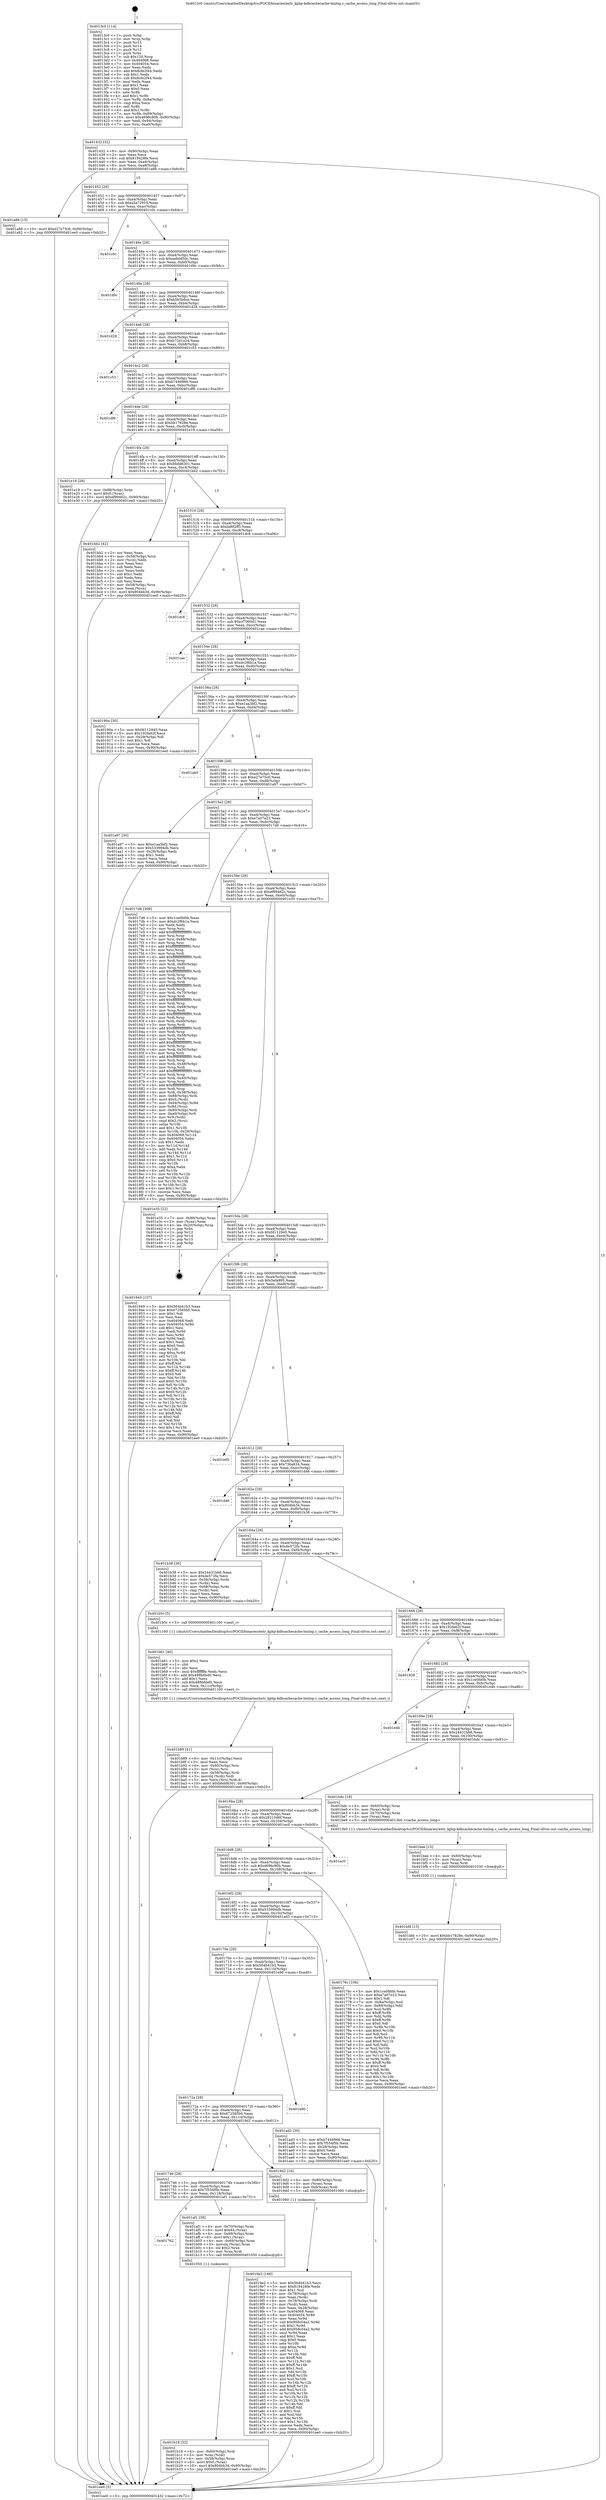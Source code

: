 digraph "0x4013c0" {
  label = "0x4013c0 (/mnt/c/Users/mathe/Desktop/tcc/POCII/binaries/extr_kphp-kdbcachecache-binlog.c_cache_access_long_Final-ollvm.out::main(0))"
  labelloc = "t"
  node[shape=record]

  Entry [label="",width=0.3,height=0.3,shape=circle,fillcolor=black,style=filled]
  "0x401432" [label="{
     0x401432 [32]\l
     | [instrs]\l
     &nbsp;&nbsp;0x401432 \<+6\>: mov -0x90(%rbp),%eax\l
     &nbsp;&nbsp;0x401438 \<+2\>: mov %eax,%ecx\l
     &nbsp;&nbsp;0x40143a \<+6\>: sub $0x819428fe,%ecx\l
     &nbsp;&nbsp;0x401440 \<+6\>: mov %eax,-0xa4(%rbp)\l
     &nbsp;&nbsp;0x401446 \<+6\>: mov %ecx,-0xa8(%rbp)\l
     &nbsp;&nbsp;0x40144c \<+6\>: je 0000000000401a88 \<main+0x6c8\>\l
  }"]
  "0x401a88" [label="{
     0x401a88 [15]\l
     | [instrs]\l
     &nbsp;&nbsp;0x401a88 \<+10\>: movl $0xe27e75c6,-0x90(%rbp)\l
     &nbsp;&nbsp;0x401a92 \<+5\>: jmp 0000000000401ee0 \<main+0xb20\>\l
  }"]
  "0x401452" [label="{
     0x401452 [28]\l
     | [instrs]\l
     &nbsp;&nbsp;0x401452 \<+5\>: jmp 0000000000401457 \<main+0x97\>\l
     &nbsp;&nbsp;0x401457 \<+6\>: mov -0xa4(%rbp),%eax\l
     &nbsp;&nbsp;0x40145d \<+5\>: sub $0xa5a72910,%eax\l
     &nbsp;&nbsp;0x401462 \<+6\>: mov %eax,-0xac(%rbp)\l
     &nbsp;&nbsp;0x401468 \<+6\>: je 0000000000401c0c \<main+0x84c\>\l
  }"]
  Exit [label="",width=0.3,height=0.3,shape=circle,fillcolor=black,style=filled,peripheries=2]
  "0x401c0c" [label="{
     0x401c0c\l
  }", style=dashed]
  "0x40146e" [label="{
     0x40146e [28]\l
     | [instrs]\l
     &nbsp;&nbsp;0x40146e \<+5\>: jmp 0000000000401473 \<main+0xb3\>\l
     &nbsp;&nbsp;0x401473 \<+6\>: mov -0xa4(%rbp),%eax\l
     &nbsp;&nbsp;0x401479 \<+5\>: sub $0xaeb0d50c,%eax\l
     &nbsp;&nbsp;0x40147e \<+6\>: mov %eax,-0xb0(%rbp)\l
     &nbsp;&nbsp;0x401484 \<+6\>: je 0000000000401d9c \<main+0x9dc\>\l
  }"]
  "0x401bfd" [label="{
     0x401bfd [15]\l
     | [instrs]\l
     &nbsp;&nbsp;0x401bfd \<+10\>: movl $0xbb17828e,-0x90(%rbp)\l
     &nbsp;&nbsp;0x401c07 \<+5\>: jmp 0000000000401ee0 \<main+0xb20\>\l
  }"]
  "0x401d9c" [label="{
     0x401d9c\l
  }", style=dashed]
  "0x40148a" [label="{
     0x40148a [28]\l
     | [instrs]\l
     &nbsp;&nbsp;0x40148a \<+5\>: jmp 000000000040148f \<main+0xcf\>\l
     &nbsp;&nbsp;0x40148f \<+6\>: mov -0xa4(%rbp),%eax\l
     &nbsp;&nbsp;0x401495 \<+5\>: sub $0xb5b5b6ce,%eax\l
     &nbsp;&nbsp;0x40149a \<+6\>: mov %eax,-0xb4(%rbp)\l
     &nbsp;&nbsp;0x4014a0 \<+6\>: je 0000000000401d28 \<main+0x968\>\l
  }"]
  "0x401bee" [label="{
     0x401bee [15]\l
     | [instrs]\l
     &nbsp;&nbsp;0x401bee \<+4\>: mov -0x60(%rbp),%rax\l
     &nbsp;&nbsp;0x401bf2 \<+3\>: mov (%rax),%rax\l
     &nbsp;&nbsp;0x401bf5 \<+3\>: mov %rax,%rdi\l
     &nbsp;&nbsp;0x401bf8 \<+5\>: call 0000000000401030 \<free@plt\>\l
     | [calls]\l
     &nbsp;&nbsp;0x401030 \{1\} (unknown)\l
  }"]
  "0x401d28" [label="{
     0x401d28\l
  }", style=dashed]
  "0x4014a6" [label="{
     0x4014a6 [28]\l
     | [instrs]\l
     &nbsp;&nbsp;0x4014a6 \<+5\>: jmp 00000000004014ab \<main+0xeb\>\l
     &nbsp;&nbsp;0x4014ab \<+6\>: mov -0xa4(%rbp),%eax\l
     &nbsp;&nbsp;0x4014b1 \<+5\>: sub $0xb72d1a24,%eax\l
     &nbsp;&nbsp;0x4014b6 \<+6\>: mov %eax,-0xb8(%rbp)\l
     &nbsp;&nbsp;0x4014bc \<+6\>: je 0000000000401c53 \<main+0x893\>\l
  }"]
  "0x401b89" [label="{
     0x401b89 [41]\l
     | [instrs]\l
     &nbsp;&nbsp;0x401b89 \<+6\>: mov -0x11c(%rbp),%ecx\l
     &nbsp;&nbsp;0x401b8f \<+3\>: imul %eax,%ecx\l
     &nbsp;&nbsp;0x401b92 \<+4\>: mov -0x60(%rbp),%rsi\l
     &nbsp;&nbsp;0x401b96 \<+3\>: mov (%rsi),%rsi\l
     &nbsp;&nbsp;0x401b99 \<+4\>: mov -0x58(%rbp),%rdi\l
     &nbsp;&nbsp;0x401b9d \<+3\>: movslq (%rdi),%rdi\l
     &nbsp;&nbsp;0x401ba0 \<+3\>: mov %ecx,(%rsi,%rdi,4)\l
     &nbsp;&nbsp;0x401ba3 \<+10\>: movl $0xbbdd6301,-0x90(%rbp)\l
     &nbsp;&nbsp;0x401bad \<+5\>: jmp 0000000000401ee0 \<main+0xb20\>\l
  }"]
  "0x401c53" [label="{
     0x401c53\l
  }", style=dashed]
  "0x4014c2" [label="{
     0x4014c2 [28]\l
     | [instrs]\l
     &nbsp;&nbsp;0x4014c2 \<+5\>: jmp 00000000004014c7 \<main+0x107\>\l
     &nbsp;&nbsp;0x4014c7 \<+6\>: mov -0xa4(%rbp),%eax\l
     &nbsp;&nbsp;0x4014cd \<+5\>: sub $0xb7446866,%eax\l
     &nbsp;&nbsp;0x4014d2 \<+6\>: mov %eax,-0xbc(%rbp)\l
     &nbsp;&nbsp;0x4014d8 \<+6\>: je 0000000000401df6 \<main+0xa36\>\l
  }"]
  "0x401b61" [label="{
     0x401b61 [40]\l
     | [instrs]\l
     &nbsp;&nbsp;0x401b61 \<+5\>: mov $0x2,%ecx\l
     &nbsp;&nbsp;0x401b66 \<+1\>: cltd\l
     &nbsp;&nbsp;0x401b67 \<+2\>: idiv %ecx\l
     &nbsp;&nbsp;0x401b69 \<+6\>: imul $0xfffffffe,%edx,%ecx\l
     &nbsp;&nbsp;0x401b6f \<+6\>: add $0x488b6bd0,%ecx\l
     &nbsp;&nbsp;0x401b75 \<+3\>: add $0x1,%ecx\l
     &nbsp;&nbsp;0x401b78 \<+6\>: sub $0x488b6bd0,%ecx\l
     &nbsp;&nbsp;0x401b7e \<+6\>: mov %ecx,-0x11c(%rbp)\l
     &nbsp;&nbsp;0x401b84 \<+5\>: call 0000000000401160 \<next_i\>\l
     | [calls]\l
     &nbsp;&nbsp;0x401160 \{1\} (/mnt/c/Users/mathe/Desktop/tcc/POCII/binaries/extr_kphp-kdbcachecache-binlog.c_cache_access_long_Final-ollvm.out::next_i)\l
  }"]
  "0x401df6" [label="{
     0x401df6\l
  }", style=dashed]
  "0x4014de" [label="{
     0x4014de [28]\l
     | [instrs]\l
     &nbsp;&nbsp;0x4014de \<+5\>: jmp 00000000004014e3 \<main+0x123\>\l
     &nbsp;&nbsp;0x4014e3 \<+6\>: mov -0xa4(%rbp),%eax\l
     &nbsp;&nbsp;0x4014e9 \<+5\>: sub $0xbb17828e,%eax\l
     &nbsp;&nbsp;0x4014ee \<+6\>: mov %eax,-0xc0(%rbp)\l
     &nbsp;&nbsp;0x4014f4 \<+6\>: je 0000000000401e19 \<main+0xa59\>\l
  }"]
  "0x401b18" [label="{
     0x401b18 [32]\l
     | [instrs]\l
     &nbsp;&nbsp;0x401b18 \<+4\>: mov -0x60(%rbp),%rdi\l
     &nbsp;&nbsp;0x401b1c \<+3\>: mov %rax,(%rdi)\l
     &nbsp;&nbsp;0x401b1f \<+4\>: mov -0x58(%rbp),%rax\l
     &nbsp;&nbsp;0x401b23 \<+6\>: movl $0x0,(%rax)\l
     &nbsp;&nbsp;0x401b29 \<+10\>: movl $0x804bb34,-0x90(%rbp)\l
     &nbsp;&nbsp;0x401b33 \<+5\>: jmp 0000000000401ee0 \<main+0xb20\>\l
  }"]
  "0x401e19" [label="{
     0x401e19 [28]\l
     | [instrs]\l
     &nbsp;&nbsp;0x401e19 \<+7\>: mov -0x88(%rbp),%rax\l
     &nbsp;&nbsp;0x401e20 \<+6\>: movl $0x0,(%rax)\l
     &nbsp;&nbsp;0x401e26 \<+10\>: movl $0xef99462c,-0x90(%rbp)\l
     &nbsp;&nbsp;0x401e30 \<+5\>: jmp 0000000000401ee0 \<main+0xb20\>\l
  }"]
  "0x4014fa" [label="{
     0x4014fa [28]\l
     | [instrs]\l
     &nbsp;&nbsp;0x4014fa \<+5\>: jmp 00000000004014ff \<main+0x13f\>\l
     &nbsp;&nbsp;0x4014ff \<+6\>: mov -0xa4(%rbp),%eax\l
     &nbsp;&nbsp;0x401505 \<+5\>: sub $0xbbdd6301,%eax\l
     &nbsp;&nbsp;0x40150a \<+6\>: mov %eax,-0xc4(%rbp)\l
     &nbsp;&nbsp;0x401510 \<+6\>: je 0000000000401bb2 \<main+0x7f2\>\l
  }"]
  "0x401762" [label="{
     0x401762\l
  }", style=dashed]
  "0x401bb2" [label="{
     0x401bb2 [42]\l
     | [instrs]\l
     &nbsp;&nbsp;0x401bb2 \<+2\>: xor %eax,%eax\l
     &nbsp;&nbsp;0x401bb4 \<+4\>: mov -0x58(%rbp),%rcx\l
     &nbsp;&nbsp;0x401bb8 \<+2\>: mov (%rcx),%edx\l
     &nbsp;&nbsp;0x401bba \<+2\>: mov %eax,%esi\l
     &nbsp;&nbsp;0x401bbc \<+2\>: sub %edx,%esi\l
     &nbsp;&nbsp;0x401bbe \<+2\>: mov %eax,%edx\l
     &nbsp;&nbsp;0x401bc0 \<+3\>: sub $0x1,%edx\l
     &nbsp;&nbsp;0x401bc3 \<+2\>: add %edx,%esi\l
     &nbsp;&nbsp;0x401bc5 \<+2\>: sub %esi,%eax\l
     &nbsp;&nbsp;0x401bc7 \<+4\>: mov -0x58(%rbp),%rcx\l
     &nbsp;&nbsp;0x401bcb \<+2\>: mov %eax,(%rcx)\l
     &nbsp;&nbsp;0x401bcd \<+10\>: movl $0x804bb34,-0x90(%rbp)\l
     &nbsp;&nbsp;0x401bd7 \<+5\>: jmp 0000000000401ee0 \<main+0xb20\>\l
  }"]
  "0x401516" [label="{
     0x401516 [28]\l
     | [instrs]\l
     &nbsp;&nbsp;0x401516 \<+5\>: jmp 000000000040151b \<main+0x15b\>\l
     &nbsp;&nbsp;0x40151b \<+6\>: mov -0xa4(%rbp),%eax\l
     &nbsp;&nbsp;0x401521 \<+5\>: sub $0xbd6f2ff3,%eax\l
     &nbsp;&nbsp;0x401526 \<+6\>: mov %eax,-0xc8(%rbp)\l
     &nbsp;&nbsp;0x40152c \<+6\>: je 0000000000401dc6 \<main+0xa06\>\l
  }"]
  "0x401af1" [label="{
     0x401af1 [39]\l
     | [instrs]\l
     &nbsp;&nbsp;0x401af1 \<+4\>: mov -0x70(%rbp),%rax\l
     &nbsp;&nbsp;0x401af5 \<+6\>: movl $0x64,(%rax)\l
     &nbsp;&nbsp;0x401afb \<+4\>: mov -0x68(%rbp),%rax\l
     &nbsp;&nbsp;0x401aff \<+6\>: movl $0x1,(%rax)\l
     &nbsp;&nbsp;0x401b05 \<+4\>: mov -0x68(%rbp),%rax\l
     &nbsp;&nbsp;0x401b09 \<+3\>: movslq (%rax),%rax\l
     &nbsp;&nbsp;0x401b0c \<+4\>: shl $0x2,%rax\l
     &nbsp;&nbsp;0x401b10 \<+3\>: mov %rax,%rdi\l
     &nbsp;&nbsp;0x401b13 \<+5\>: call 0000000000401050 \<malloc@plt\>\l
     | [calls]\l
     &nbsp;&nbsp;0x401050 \{1\} (unknown)\l
  }"]
  "0x401dc6" [label="{
     0x401dc6\l
  }", style=dashed]
  "0x401532" [label="{
     0x401532 [28]\l
     | [instrs]\l
     &nbsp;&nbsp;0x401532 \<+5\>: jmp 0000000000401537 \<main+0x177\>\l
     &nbsp;&nbsp;0x401537 \<+6\>: mov -0xa4(%rbp),%eax\l
     &nbsp;&nbsp;0x40153d \<+5\>: sub $0xcf7000d1,%eax\l
     &nbsp;&nbsp;0x401542 \<+6\>: mov %eax,-0xcc(%rbp)\l
     &nbsp;&nbsp;0x401548 \<+6\>: je 0000000000401cae \<main+0x8ee\>\l
  }"]
  "0x4019e2" [label="{
     0x4019e2 [166]\l
     | [instrs]\l
     &nbsp;&nbsp;0x4019e2 \<+5\>: mov $0x564b41b3,%ecx\l
     &nbsp;&nbsp;0x4019e7 \<+5\>: mov $0x819428fe,%edx\l
     &nbsp;&nbsp;0x4019ec \<+3\>: mov $0x1,%sil\l
     &nbsp;&nbsp;0x4019ef \<+4\>: mov -0x78(%rbp),%rdi\l
     &nbsp;&nbsp;0x4019f3 \<+2\>: mov %eax,(%rdi)\l
     &nbsp;&nbsp;0x4019f5 \<+4\>: mov -0x78(%rbp),%rdi\l
     &nbsp;&nbsp;0x4019f9 \<+2\>: mov (%rdi),%eax\l
     &nbsp;&nbsp;0x4019fb \<+3\>: mov %eax,-0x28(%rbp)\l
     &nbsp;&nbsp;0x4019fe \<+7\>: mov 0x404068,%eax\l
     &nbsp;&nbsp;0x401a05 \<+8\>: mov 0x404054,%r8d\l
     &nbsp;&nbsp;0x401a0d \<+3\>: mov %eax,%r9d\l
     &nbsp;&nbsp;0x401a10 \<+7\>: sub $0x958c04a2,%r9d\l
     &nbsp;&nbsp;0x401a17 \<+4\>: sub $0x1,%r9d\l
     &nbsp;&nbsp;0x401a1b \<+7\>: add $0x958c04a2,%r9d\l
     &nbsp;&nbsp;0x401a22 \<+4\>: imul %r9d,%eax\l
     &nbsp;&nbsp;0x401a26 \<+3\>: and $0x1,%eax\l
     &nbsp;&nbsp;0x401a29 \<+3\>: cmp $0x0,%eax\l
     &nbsp;&nbsp;0x401a2c \<+4\>: sete %r10b\l
     &nbsp;&nbsp;0x401a30 \<+4\>: cmp $0xa,%r8d\l
     &nbsp;&nbsp;0x401a34 \<+4\>: setl %r11b\l
     &nbsp;&nbsp;0x401a38 \<+3\>: mov %r10b,%bl\l
     &nbsp;&nbsp;0x401a3b \<+3\>: xor $0xff,%bl\l
     &nbsp;&nbsp;0x401a3e \<+3\>: mov %r11b,%r14b\l
     &nbsp;&nbsp;0x401a41 \<+4\>: xor $0xff,%r14b\l
     &nbsp;&nbsp;0x401a45 \<+4\>: xor $0x1,%sil\l
     &nbsp;&nbsp;0x401a49 \<+3\>: mov %bl,%r15b\l
     &nbsp;&nbsp;0x401a4c \<+4\>: and $0xff,%r15b\l
     &nbsp;&nbsp;0x401a50 \<+3\>: and %sil,%r10b\l
     &nbsp;&nbsp;0x401a53 \<+3\>: mov %r14b,%r12b\l
     &nbsp;&nbsp;0x401a56 \<+4\>: and $0xff,%r12b\l
     &nbsp;&nbsp;0x401a5a \<+3\>: and %sil,%r11b\l
     &nbsp;&nbsp;0x401a5d \<+3\>: or %r10b,%r15b\l
     &nbsp;&nbsp;0x401a60 \<+3\>: or %r11b,%r12b\l
     &nbsp;&nbsp;0x401a63 \<+3\>: xor %r12b,%r15b\l
     &nbsp;&nbsp;0x401a66 \<+3\>: or %r14b,%bl\l
     &nbsp;&nbsp;0x401a69 \<+3\>: xor $0xff,%bl\l
     &nbsp;&nbsp;0x401a6c \<+4\>: or $0x1,%sil\l
     &nbsp;&nbsp;0x401a70 \<+3\>: and %sil,%bl\l
     &nbsp;&nbsp;0x401a73 \<+3\>: or %bl,%r15b\l
     &nbsp;&nbsp;0x401a76 \<+4\>: test $0x1,%r15b\l
     &nbsp;&nbsp;0x401a7a \<+3\>: cmovne %edx,%ecx\l
     &nbsp;&nbsp;0x401a7d \<+6\>: mov %ecx,-0x90(%rbp)\l
     &nbsp;&nbsp;0x401a83 \<+5\>: jmp 0000000000401ee0 \<main+0xb20\>\l
  }"]
  "0x401cae" [label="{
     0x401cae\l
  }", style=dashed]
  "0x40154e" [label="{
     0x40154e [28]\l
     | [instrs]\l
     &nbsp;&nbsp;0x40154e \<+5\>: jmp 0000000000401553 \<main+0x193\>\l
     &nbsp;&nbsp;0x401553 \<+6\>: mov -0xa4(%rbp),%eax\l
     &nbsp;&nbsp;0x401559 \<+5\>: sub $0xdc2f6b1a,%eax\l
     &nbsp;&nbsp;0x40155e \<+6\>: mov %eax,-0xd0(%rbp)\l
     &nbsp;&nbsp;0x401564 \<+6\>: je 000000000040190a \<main+0x54a\>\l
  }"]
  "0x401746" [label="{
     0x401746 [28]\l
     | [instrs]\l
     &nbsp;&nbsp;0x401746 \<+5\>: jmp 000000000040174b \<main+0x38b\>\l
     &nbsp;&nbsp;0x40174b \<+6\>: mov -0xa4(%rbp),%eax\l
     &nbsp;&nbsp;0x401751 \<+5\>: sub $0x7f554f5b,%eax\l
     &nbsp;&nbsp;0x401756 \<+6\>: mov %eax,-0x118(%rbp)\l
     &nbsp;&nbsp;0x40175c \<+6\>: je 0000000000401af1 \<main+0x731\>\l
  }"]
  "0x40190a" [label="{
     0x40190a [30]\l
     | [instrs]\l
     &nbsp;&nbsp;0x40190a \<+5\>: mov $0xfd112945,%eax\l
     &nbsp;&nbsp;0x40190f \<+5\>: mov $0x192fa62f,%ecx\l
     &nbsp;&nbsp;0x401914 \<+3\>: mov -0x29(%rbp),%dl\l
     &nbsp;&nbsp;0x401917 \<+3\>: test $0x1,%dl\l
     &nbsp;&nbsp;0x40191a \<+3\>: cmovne %ecx,%eax\l
     &nbsp;&nbsp;0x40191d \<+6\>: mov %eax,-0x90(%rbp)\l
     &nbsp;&nbsp;0x401923 \<+5\>: jmp 0000000000401ee0 \<main+0xb20\>\l
  }"]
  "0x40156a" [label="{
     0x40156a [28]\l
     | [instrs]\l
     &nbsp;&nbsp;0x40156a \<+5\>: jmp 000000000040156f \<main+0x1af\>\l
     &nbsp;&nbsp;0x40156f \<+6\>: mov -0xa4(%rbp),%eax\l
     &nbsp;&nbsp;0x401575 \<+5\>: sub $0xe1aa3bf2,%eax\l
     &nbsp;&nbsp;0x40157a \<+6\>: mov %eax,-0xd4(%rbp)\l
     &nbsp;&nbsp;0x401580 \<+6\>: je 0000000000401ab5 \<main+0x6f5\>\l
  }"]
  "0x4019d2" [label="{
     0x4019d2 [16]\l
     | [instrs]\l
     &nbsp;&nbsp;0x4019d2 \<+4\>: mov -0x80(%rbp),%rax\l
     &nbsp;&nbsp;0x4019d6 \<+3\>: mov (%rax),%rax\l
     &nbsp;&nbsp;0x4019d9 \<+4\>: mov 0x8(%rax),%rdi\l
     &nbsp;&nbsp;0x4019dd \<+5\>: call 0000000000401060 \<atoi@plt\>\l
     | [calls]\l
     &nbsp;&nbsp;0x401060 \{1\} (unknown)\l
  }"]
  "0x401ab5" [label="{
     0x401ab5\l
  }", style=dashed]
  "0x401586" [label="{
     0x401586 [28]\l
     | [instrs]\l
     &nbsp;&nbsp;0x401586 \<+5\>: jmp 000000000040158b \<main+0x1cb\>\l
     &nbsp;&nbsp;0x40158b \<+6\>: mov -0xa4(%rbp),%eax\l
     &nbsp;&nbsp;0x401591 \<+5\>: sub $0xe27e75c6,%eax\l
     &nbsp;&nbsp;0x401596 \<+6\>: mov %eax,-0xd8(%rbp)\l
     &nbsp;&nbsp;0x40159c \<+6\>: je 0000000000401a97 \<main+0x6d7\>\l
  }"]
  "0x40172a" [label="{
     0x40172a [28]\l
     | [instrs]\l
     &nbsp;&nbsp;0x40172a \<+5\>: jmp 000000000040172f \<main+0x36f\>\l
     &nbsp;&nbsp;0x40172f \<+6\>: mov -0xa4(%rbp),%eax\l
     &nbsp;&nbsp;0x401735 \<+5\>: sub $0x672585b0,%eax\l
     &nbsp;&nbsp;0x40173a \<+6\>: mov %eax,-0x114(%rbp)\l
     &nbsp;&nbsp;0x401740 \<+6\>: je 00000000004019d2 \<main+0x612\>\l
  }"]
  "0x401a97" [label="{
     0x401a97 [30]\l
     | [instrs]\l
     &nbsp;&nbsp;0x401a97 \<+5\>: mov $0xe1aa3bf2,%eax\l
     &nbsp;&nbsp;0x401a9c \<+5\>: mov $0x533994db,%ecx\l
     &nbsp;&nbsp;0x401aa1 \<+3\>: mov -0x28(%rbp),%edx\l
     &nbsp;&nbsp;0x401aa4 \<+3\>: cmp $0x1,%edx\l
     &nbsp;&nbsp;0x401aa7 \<+3\>: cmovl %ecx,%eax\l
     &nbsp;&nbsp;0x401aaa \<+6\>: mov %eax,-0x90(%rbp)\l
     &nbsp;&nbsp;0x401ab0 \<+5\>: jmp 0000000000401ee0 \<main+0xb20\>\l
  }"]
  "0x4015a2" [label="{
     0x4015a2 [28]\l
     | [instrs]\l
     &nbsp;&nbsp;0x4015a2 \<+5\>: jmp 00000000004015a7 \<main+0x1e7\>\l
     &nbsp;&nbsp;0x4015a7 \<+6\>: mov -0xa4(%rbp),%eax\l
     &nbsp;&nbsp;0x4015ad \<+5\>: sub $0xe7a07e23,%eax\l
     &nbsp;&nbsp;0x4015b2 \<+6\>: mov %eax,-0xdc(%rbp)\l
     &nbsp;&nbsp;0x4015b8 \<+6\>: je 00000000004017d6 \<main+0x416\>\l
  }"]
  "0x401e90" [label="{
     0x401e90\l
  }", style=dashed]
  "0x4017d6" [label="{
     0x4017d6 [308]\l
     | [instrs]\l
     &nbsp;&nbsp;0x4017d6 \<+5\>: mov $0x1ce0fd0b,%eax\l
     &nbsp;&nbsp;0x4017db \<+5\>: mov $0xdc2f6b1a,%ecx\l
     &nbsp;&nbsp;0x4017e0 \<+2\>: xor %edx,%edx\l
     &nbsp;&nbsp;0x4017e2 \<+3\>: mov %rsp,%rsi\l
     &nbsp;&nbsp;0x4017e5 \<+4\>: add $0xfffffffffffffff0,%rsi\l
     &nbsp;&nbsp;0x4017e9 \<+3\>: mov %rsi,%rsp\l
     &nbsp;&nbsp;0x4017ec \<+7\>: mov %rsi,-0x88(%rbp)\l
     &nbsp;&nbsp;0x4017f3 \<+3\>: mov %rsp,%rsi\l
     &nbsp;&nbsp;0x4017f6 \<+4\>: add $0xfffffffffffffff0,%rsi\l
     &nbsp;&nbsp;0x4017fa \<+3\>: mov %rsi,%rsp\l
     &nbsp;&nbsp;0x4017fd \<+3\>: mov %rsp,%rdi\l
     &nbsp;&nbsp;0x401800 \<+4\>: add $0xfffffffffffffff0,%rdi\l
     &nbsp;&nbsp;0x401804 \<+3\>: mov %rdi,%rsp\l
     &nbsp;&nbsp;0x401807 \<+4\>: mov %rdi,-0x80(%rbp)\l
     &nbsp;&nbsp;0x40180b \<+3\>: mov %rsp,%rdi\l
     &nbsp;&nbsp;0x40180e \<+4\>: add $0xfffffffffffffff0,%rdi\l
     &nbsp;&nbsp;0x401812 \<+3\>: mov %rdi,%rsp\l
     &nbsp;&nbsp;0x401815 \<+4\>: mov %rdi,-0x78(%rbp)\l
     &nbsp;&nbsp;0x401819 \<+3\>: mov %rsp,%rdi\l
     &nbsp;&nbsp;0x40181c \<+4\>: add $0xfffffffffffffff0,%rdi\l
     &nbsp;&nbsp;0x401820 \<+3\>: mov %rdi,%rsp\l
     &nbsp;&nbsp;0x401823 \<+4\>: mov %rdi,-0x70(%rbp)\l
     &nbsp;&nbsp;0x401827 \<+3\>: mov %rsp,%rdi\l
     &nbsp;&nbsp;0x40182a \<+4\>: add $0xfffffffffffffff0,%rdi\l
     &nbsp;&nbsp;0x40182e \<+3\>: mov %rdi,%rsp\l
     &nbsp;&nbsp;0x401831 \<+4\>: mov %rdi,-0x68(%rbp)\l
     &nbsp;&nbsp;0x401835 \<+3\>: mov %rsp,%rdi\l
     &nbsp;&nbsp;0x401838 \<+4\>: add $0xfffffffffffffff0,%rdi\l
     &nbsp;&nbsp;0x40183c \<+3\>: mov %rdi,%rsp\l
     &nbsp;&nbsp;0x40183f \<+4\>: mov %rdi,-0x60(%rbp)\l
     &nbsp;&nbsp;0x401843 \<+3\>: mov %rsp,%rdi\l
     &nbsp;&nbsp;0x401846 \<+4\>: add $0xfffffffffffffff0,%rdi\l
     &nbsp;&nbsp;0x40184a \<+3\>: mov %rdi,%rsp\l
     &nbsp;&nbsp;0x40184d \<+4\>: mov %rdi,-0x58(%rbp)\l
     &nbsp;&nbsp;0x401851 \<+3\>: mov %rsp,%rdi\l
     &nbsp;&nbsp;0x401854 \<+4\>: add $0xfffffffffffffff0,%rdi\l
     &nbsp;&nbsp;0x401858 \<+3\>: mov %rdi,%rsp\l
     &nbsp;&nbsp;0x40185b \<+4\>: mov %rdi,-0x50(%rbp)\l
     &nbsp;&nbsp;0x40185f \<+3\>: mov %rsp,%rdi\l
     &nbsp;&nbsp;0x401862 \<+4\>: add $0xfffffffffffffff0,%rdi\l
     &nbsp;&nbsp;0x401866 \<+3\>: mov %rdi,%rsp\l
     &nbsp;&nbsp;0x401869 \<+4\>: mov %rdi,-0x48(%rbp)\l
     &nbsp;&nbsp;0x40186d \<+3\>: mov %rsp,%rdi\l
     &nbsp;&nbsp;0x401870 \<+4\>: add $0xfffffffffffffff0,%rdi\l
     &nbsp;&nbsp;0x401874 \<+3\>: mov %rdi,%rsp\l
     &nbsp;&nbsp;0x401877 \<+4\>: mov %rdi,-0x40(%rbp)\l
     &nbsp;&nbsp;0x40187b \<+3\>: mov %rsp,%rdi\l
     &nbsp;&nbsp;0x40187e \<+4\>: add $0xfffffffffffffff0,%rdi\l
     &nbsp;&nbsp;0x401882 \<+3\>: mov %rdi,%rsp\l
     &nbsp;&nbsp;0x401885 \<+4\>: mov %rdi,-0x38(%rbp)\l
     &nbsp;&nbsp;0x401889 \<+7\>: mov -0x88(%rbp),%rdi\l
     &nbsp;&nbsp;0x401890 \<+6\>: movl $0x0,(%rdi)\l
     &nbsp;&nbsp;0x401896 \<+7\>: mov -0x94(%rbp),%r8d\l
     &nbsp;&nbsp;0x40189d \<+3\>: mov %r8d,(%rsi)\l
     &nbsp;&nbsp;0x4018a0 \<+4\>: mov -0x80(%rbp),%rdi\l
     &nbsp;&nbsp;0x4018a4 \<+7\>: mov -0xa0(%rbp),%r9\l
     &nbsp;&nbsp;0x4018ab \<+3\>: mov %r9,(%rdi)\l
     &nbsp;&nbsp;0x4018ae \<+3\>: cmpl $0x2,(%rsi)\l
     &nbsp;&nbsp;0x4018b1 \<+4\>: setne %r10b\l
     &nbsp;&nbsp;0x4018b5 \<+4\>: and $0x1,%r10b\l
     &nbsp;&nbsp;0x4018b9 \<+4\>: mov %r10b,-0x29(%rbp)\l
     &nbsp;&nbsp;0x4018bd \<+8\>: mov 0x404068,%r11d\l
     &nbsp;&nbsp;0x4018c5 \<+7\>: mov 0x404054,%ebx\l
     &nbsp;&nbsp;0x4018cc \<+3\>: sub $0x1,%edx\l
     &nbsp;&nbsp;0x4018cf \<+3\>: mov %r11d,%r14d\l
     &nbsp;&nbsp;0x4018d2 \<+3\>: add %edx,%r14d\l
     &nbsp;&nbsp;0x4018d5 \<+4\>: imul %r14d,%r11d\l
     &nbsp;&nbsp;0x4018d9 \<+4\>: and $0x1,%r11d\l
     &nbsp;&nbsp;0x4018dd \<+4\>: cmp $0x0,%r11d\l
     &nbsp;&nbsp;0x4018e1 \<+4\>: sete %r10b\l
     &nbsp;&nbsp;0x4018e5 \<+3\>: cmp $0xa,%ebx\l
     &nbsp;&nbsp;0x4018e8 \<+4\>: setl %r15b\l
     &nbsp;&nbsp;0x4018ec \<+3\>: mov %r10b,%r12b\l
     &nbsp;&nbsp;0x4018ef \<+3\>: and %r15b,%r12b\l
     &nbsp;&nbsp;0x4018f2 \<+3\>: xor %r15b,%r10b\l
     &nbsp;&nbsp;0x4018f5 \<+3\>: or %r10b,%r12b\l
     &nbsp;&nbsp;0x4018f8 \<+4\>: test $0x1,%r12b\l
     &nbsp;&nbsp;0x4018fc \<+3\>: cmovne %ecx,%eax\l
     &nbsp;&nbsp;0x4018ff \<+6\>: mov %eax,-0x90(%rbp)\l
     &nbsp;&nbsp;0x401905 \<+5\>: jmp 0000000000401ee0 \<main+0xb20\>\l
  }"]
  "0x4015be" [label="{
     0x4015be [28]\l
     | [instrs]\l
     &nbsp;&nbsp;0x4015be \<+5\>: jmp 00000000004015c3 \<main+0x203\>\l
     &nbsp;&nbsp;0x4015c3 \<+6\>: mov -0xa4(%rbp),%eax\l
     &nbsp;&nbsp;0x4015c9 \<+5\>: sub $0xef99462c,%eax\l
     &nbsp;&nbsp;0x4015ce \<+6\>: mov %eax,-0xe0(%rbp)\l
     &nbsp;&nbsp;0x4015d4 \<+6\>: je 0000000000401e35 \<main+0xa75\>\l
  }"]
  "0x40170e" [label="{
     0x40170e [28]\l
     | [instrs]\l
     &nbsp;&nbsp;0x40170e \<+5\>: jmp 0000000000401713 \<main+0x353\>\l
     &nbsp;&nbsp;0x401713 \<+6\>: mov -0xa4(%rbp),%eax\l
     &nbsp;&nbsp;0x401719 \<+5\>: sub $0x564b41b3,%eax\l
     &nbsp;&nbsp;0x40171e \<+6\>: mov %eax,-0x110(%rbp)\l
     &nbsp;&nbsp;0x401724 \<+6\>: je 0000000000401e90 \<main+0xad0\>\l
  }"]
  "0x401e35" [label="{
     0x401e35 [22]\l
     | [instrs]\l
     &nbsp;&nbsp;0x401e35 \<+7\>: mov -0x88(%rbp),%rax\l
     &nbsp;&nbsp;0x401e3c \<+2\>: mov (%rax),%eax\l
     &nbsp;&nbsp;0x401e3e \<+4\>: lea -0x20(%rbp),%rsp\l
     &nbsp;&nbsp;0x401e42 \<+1\>: pop %rbx\l
     &nbsp;&nbsp;0x401e43 \<+2\>: pop %r12\l
     &nbsp;&nbsp;0x401e45 \<+2\>: pop %r14\l
     &nbsp;&nbsp;0x401e47 \<+2\>: pop %r15\l
     &nbsp;&nbsp;0x401e49 \<+1\>: pop %rbp\l
     &nbsp;&nbsp;0x401e4a \<+1\>: ret\l
  }"]
  "0x4015da" [label="{
     0x4015da [28]\l
     | [instrs]\l
     &nbsp;&nbsp;0x4015da \<+5\>: jmp 00000000004015df \<main+0x21f\>\l
     &nbsp;&nbsp;0x4015df \<+6\>: mov -0xa4(%rbp),%eax\l
     &nbsp;&nbsp;0x4015e5 \<+5\>: sub $0xfd112945,%eax\l
     &nbsp;&nbsp;0x4015ea \<+6\>: mov %eax,-0xe4(%rbp)\l
     &nbsp;&nbsp;0x4015f0 \<+6\>: je 0000000000401949 \<main+0x589\>\l
  }"]
  "0x401ad3" [label="{
     0x401ad3 [30]\l
     | [instrs]\l
     &nbsp;&nbsp;0x401ad3 \<+5\>: mov $0xb7446866,%eax\l
     &nbsp;&nbsp;0x401ad8 \<+5\>: mov $0x7f554f5b,%ecx\l
     &nbsp;&nbsp;0x401add \<+3\>: mov -0x28(%rbp),%edx\l
     &nbsp;&nbsp;0x401ae0 \<+3\>: cmp $0x0,%edx\l
     &nbsp;&nbsp;0x401ae3 \<+3\>: cmove %ecx,%eax\l
     &nbsp;&nbsp;0x401ae6 \<+6\>: mov %eax,-0x90(%rbp)\l
     &nbsp;&nbsp;0x401aec \<+5\>: jmp 0000000000401ee0 \<main+0xb20\>\l
  }"]
  "0x401949" [label="{
     0x401949 [137]\l
     | [instrs]\l
     &nbsp;&nbsp;0x401949 \<+5\>: mov $0x564b41b3,%eax\l
     &nbsp;&nbsp;0x40194e \<+5\>: mov $0x672585b0,%ecx\l
     &nbsp;&nbsp;0x401953 \<+2\>: mov $0x1,%dl\l
     &nbsp;&nbsp;0x401955 \<+2\>: xor %esi,%esi\l
     &nbsp;&nbsp;0x401957 \<+7\>: mov 0x404068,%edi\l
     &nbsp;&nbsp;0x40195e \<+8\>: mov 0x404054,%r8d\l
     &nbsp;&nbsp;0x401966 \<+3\>: sub $0x1,%esi\l
     &nbsp;&nbsp;0x401969 \<+3\>: mov %edi,%r9d\l
     &nbsp;&nbsp;0x40196c \<+3\>: add %esi,%r9d\l
     &nbsp;&nbsp;0x40196f \<+4\>: imul %r9d,%edi\l
     &nbsp;&nbsp;0x401973 \<+3\>: and $0x1,%edi\l
     &nbsp;&nbsp;0x401976 \<+3\>: cmp $0x0,%edi\l
     &nbsp;&nbsp;0x401979 \<+4\>: sete %r10b\l
     &nbsp;&nbsp;0x40197d \<+4\>: cmp $0xa,%r8d\l
     &nbsp;&nbsp;0x401981 \<+4\>: setl %r11b\l
     &nbsp;&nbsp;0x401985 \<+3\>: mov %r10b,%bl\l
     &nbsp;&nbsp;0x401988 \<+3\>: xor $0xff,%bl\l
     &nbsp;&nbsp;0x40198b \<+3\>: mov %r11b,%r14b\l
     &nbsp;&nbsp;0x40198e \<+4\>: xor $0xff,%r14b\l
     &nbsp;&nbsp;0x401992 \<+3\>: xor $0x0,%dl\l
     &nbsp;&nbsp;0x401995 \<+3\>: mov %bl,%r15b\l
     &nbsp;&nbsp;0x401998 \<+4\>: and $0x0,%r15b\l
     &nbsp;&nbsp;0x40199c \<+3\>: and %dl,%r10b\l
     &nbsp;&nbsp;0x40199f \<+3\>: mov %r14b,%r12b\l
     &nbsp;&nbsp;0x4019a2 \<+4\>: and $0x0,%r12b\l
     &nbsp;&nbsp;0x4019a6 \<+3\>: and %dl,%r11b\l
     &nbsp;&nbsp;0x4019a9 \<+3\>: or %r10b,%r15b\l
     &nbsp;&nbsp;0x4019ac \<+3\>: or %r11b,%r12b\l
     &nbsp;&nbsp;0x4019af \<+3\>: xor %r12b,%r15b\l
     &nbsp;&nbsp;0x4019b2 \<+3\>: or %r14b,%bl\l
     &nbsp;&nbsp;0x4019b5 \<+3\>: xor $0xff,%bl\l
     &nbsp;&nbsp;0x4019b8 \<+3\>: or $0x0,%dl\l
     &nbsp;&nbsp;0x4019bb \<+2\>: and %dl,%bl\l
     &nbsp;&nbsp;0x4019bd \<+3\>: or %bl,%r15b\l
     &nbsp;&nbsp;0x4019c0 \<+4\>: test $0x1,%r15b\l
     &nbsp;&nbsp;0x4019c4 \<+3\>: cmovne %ecx,%eax\l
     &nbsp;&nbsp;0x4019c7 \<+6\>: mov %eax,-0x90(%rbp)\l
     &nbsp;&nbsp;0x4019cd \<+5\>: jmp 0000000000401ee0 \<main+0xb20\>\l
  }"]
  "0x4015f6" [label="{
     0x4015f6 [28]\l
     | [instrs]\l
     &nbsp;&nbsp;0x4015f6 \<+5\>: jmp 00000000004015fb \<main+0x23b\>\l
     &nbsp;&nbsp;0x4015fb \<+6\>: mov -0xa4(%rbp),%eax\l
     &nbsp;&nbsp;0x401601 \<+5\>: sub $0x5efa995,%eax\l
     &nbsp;&nbsp;0x401606 \<+6\>: mov %eax,-0xe8(%rbp)\l
     &nbsp;&nbsp;0x40160c \<+6\>: je 0000000000401e05 \<main+0xa45\>\l
  }"]
  "0x4013c0" [label="{
     0x4013c0 [114]\l
     | [instrs]\l
     &nbsp;&nbsp;0x4013c0 \<+1\>: push %rbp\l
     &nbsp;&nbsp;0x4013c1 \<+3\>: mov %rsp,%rbp\l
     &nbsp;&nbsp;0x4013c4 \<+2\>: push %r15\l
     &nbsp;&nbsp;0x4013c6 \<+2\>: push %r14\l
     &nbsp;&nbsp;0x4013c8 \<+2\>: push %r12\l
     &nbsp;&nbsp;0x4013ca \<+1\>: push %rbx\l
     &nbsp;&nbsp;0x4013cb \<+7\>: sub $0x120,%rsp\l
     &nbsp;&nbsp;0x4013d2 \<+7\>: mov 0x404068,%eax\l
     &nbsp;&nbsp;0x4013d9 \<+7\>: mov 0x404054,%ecx\l
     &nbsp;&nbsp;0x4013e0 \<+2\>: mov %eax,%edx\l
     &nbsp;&nbsp;0x4013e2 \<+6\>: add $0x8cfe2f44,%edx\l
     &nbsp;&nbsp;0x4013e8 \<+3\>: sub $0x1,%edx\l
     &nbsp;&nbsp;0x4013eb \<+6\>: sub $0x8cfe2f44,%edx\l
     &nbsp;&nbsp;0x4013f1 \<+3\>: imul %edx,%eax\l
     &nbsp;&nbsp;0x4013f4 \<+3\>: and $0x1,%eax\l
     &nbsp;&nbsp;0x4013f7 \<+3\>: cmp $0x0,%eax\l
     &nbsp;&nbsp;0x4013fa \<+4\>: sete %r8b\l
     &nbsp;&nbsp;0x4013fe \<+4\>: and $0x1,%r8b\l
     &nbsp;&nbsp;0x401402 \<+7\>: mov %r8b,-0x8a(%rbp)\l
     &nbsp;&nbsp;0x401409 \<+3\>: cmp $0xa,%ecx\l
     &nbsp;&nbsp;0x40140c \<+4\>: setl %r8b\l
     &nbsp;&nbsp;0x401410 \<+4\>: and $0x1,%r8b\l
     &nbsp;&nbsp;0x401414 \<+7\>: mov %r8b,-0x89(%rbp)\l
     &nbsp;&nbsp;0x40141b \<+10\>: movl $0x4696c80b,-0x90(%rbp)\l
     &nbsp;&nbsp;0x401425 \<+6\>: mov %edi,-0x94(%rbp)\l
     &nbsp;&nbsp;0x40142b \<+7\>: mov %rsi,-0xa0(%rbp)\l
  }"]
  "0x401e05" [label="{
     0x401e05\l
  }", style=dashed]
  "0x401612" [label="{
     0x401612 [28]\l
     | [instrs]\l
     &nbsp;&nbsp;0x401612 \<+5\>: jmp 0000000000401617 \<main+0x257\>\l
     &nbsp;&nbsp;0x401617 \<+6\>: mov -0xa4(%rbp),%eax\l
     &nbsp;&nbsp;0x40161d \<+5\>: sub $0x736a834,%eax\l
     &nbsp;&nbsp;0x401622 \<+6\>: mov %eax,-0xec(%rbp)\l
     &nbsp;&nbsp;0x401628 \<+6\>: je 0000000000401d46 \<main+0x986\>\l
  }"]
  "0x401ee0" [label="{
     0x401ee0 [5]\l
     | [instrs]\l
     &nbsp;&nbsp;0x401ee0 \<+5\>: jmp 0000000000401432 \<main+0x72\>\l
  }"]
  "0x401d46" [label="{
     0x401d46\l
  }", style=dashed]
  "0x40162e" [label="{
     0x40162e [28]\l
     | [instrs]\l
     &nbsp;&nbsp;0x40162e \<+5\>: jmp 0000000000401633 \<main+0x273\>\l
     &nbsp;&nbsp;0x401633 \<+6\>: mov -0xa4(%rbp),%eax\l
     &nbsp;&nbsp;0x401639 \<+5\>: sub $0x804bb34,%eax\l
     &nbsp;&nbsp;0x40163e \<+6\>: mov %eax,-0xf0(%rbp)\l
     &nbsp;&nbsp;0x401644 \<+6\>: je 0000000000401b38 \<main+0x778\>\l
  }"]
  "0x4016f2" [label="{
     0x4016f2 [28]\l
     | [instrs]\l
     &nbsp;&nbsp;0x4016f2 \<+5\>: jmp 00000000004016f7 \<main+0x337\>\l
     &nbsp;&nbsp;0x4016f7 \<+6\>: mov -0xa4(%rbp),%eax\l
     &nbsp;&nbsp;0x4016fd \<+5\>: sub $0x533994db,%eax\l
     &nbsp;&nbsp;0x401702 \<+6\>: mov %eax,-0x10c(%rbp)\l
     &nbsp;&nbsp;0x401708 \<+6\>: je 0000000000401ad3 \<main+0x713\>\l
  }"]
  "0x401b38" [label="{
     0x401b38 [36]\l
     | [instrs]\l
     &nbsp;&nbsp;0x401b38 \<+5\>: mov $0x24431bb6,%eax\l
     &nbsp;&nbsp;0x401b3d \<+5\>: mov $0xde572fa,%ecx\l
     &nbsp;&nbsp;0x401b42 \<+4\>: mov -0x58(%rbp),%rdx\l
     &nbsp;&nbsp;0x401b46 \<+2\>: mov (%rdx),%esi\l
     &nbsp;&nbsp;0x401b48 \<+4\>: mov -0x68(%rbp),%rdx\l
     &nbsp;&nbsp;0x401b4c \<+2\>: cmp (%rdx),%esi\l
     &nbsp;&nbsp;0x401b4e \<+3\>: cmovl %ecx,%eax\l
     &nbsp;&nbsp;0x401b51 \<+6\>: mov %eax,-0x90(%rbp)\l
     &nbsp;&nbsp;0x401b57 \<+5\>: jmp 0000000000401ee0 \<main+0xb20\>\l
  }"]
  "0x40164a" [label="{
     0x40164a [28]\l
     | [instrs]\l
     &nbsp;&nbsp;0x40164a \<+5\>: jmp 000000000040164f \<main+0x28f\>\l
     &nbsp;&nbsp;0x40164f \<+6\>: mov -0xa4(%rbp),%eax\l
     &nbsp;&nbsp;0x401655 \<+5\>: sub $0xde572fa,%eax\l
     &nbsp;&nbsp;0x40165a \<+6\>: mov %eax,-0xf4(%rbp)\l
     &nbsp;&nbsp;0x401660 \<+6\>: je 0000000000401b5c \<main+0x79c\>\l
  }"]
  "0x40176c" [label="{
     0x40176c [106]\l
     | [instrs]\l
     &nbsp;&nbsp;0x40176c \<+5\>: mov $0x1ce0fd0b,%eax\l
     &nbsp;&nbsp;0x401771 \<+5\>: mov $0xe7a07e23,%ecx\l
     &nbsp;&nbsp;0x401776 \<+2\>: mov $0x1,%dl\l
     &nbsp;&nbsp;0x401778 \<+7\>: mov -0x8a(%rbp),%sil\l
     &nbsp;&nbsp;0x40177f \<+7\>: mov -0x89(%rbp),%dil\l
     &nbsp;&nbsp;0x401786 \<+3\>: mov %sil,%r8b\l
     &nbsp;&nbsp;0x401789 \<+4\>: xor $0xff,%r8b\l
     &nbsp;&nbsp;0x40178d \<+3\>: mov %dil,%r9b\l
     &nbsp;&nbsp;0x401790 \<+4\>: xor $0xff,%r9b\l
     &nbsp;&nbsp;0x401794 \<+3\>: xor $0x0,%dl\l
     &nbsp;&nbsp;0x401797 \<+3\>: mov %r8b,%r10b\l
     &nbsp;&nbsp;0x40179a \<+4\>: and $0x0,%r10b\l
     &nbsp;&nbsp;0x40179e \<+3\>: and %dl,%sil\l
     &nbsp;&nbsp;0x4017a1 \<+3\>: mov %r9b,%r11b\l
     &nbsp;&nbsp;0x4017a4 \<+4\>: and $0x0,%r11b\l
     &nbsp;&nbsp;0x4017a8 \<+3\>: and %dl,%dil\l
     &nbsp;&nbsp;0x4017ab \<+3\>: or %sil,%r10b\l
     &nbsp;&nbsp;0x4017ae \<+3\>: or %dil,%r11b\l
     &nbsp;&nbsp;0x4017b1 \<+3\>: xor %r11b,%r10b\l
     &nbsp;&nbsp;0x4017b4 \<+3\>: or %r9b,%r8b\l
     &nbsp;&nbsp;0x4017b7 \<+4\>: xor $0xff,%r8b\l
     &nbsp;&nbsp;0x4017bb \<+3\>: or $0x0,%dl\l
     &nbsp;&nbsp;0x4017be \<+3\>: and %dl,%r8b\l
     &nbsp;&nbsp;0x4017c1 \<+3\>: or %r8b,%r10b\l
     &nbsp;&nbsp;0x4017c4 \<+4\>: test $0x1,%r10b\l
     &nbsp;&nbsp;0x4017c8 \<+3\>: cmovne %ecx,%eax\l
     &nbsp;&nbsp;0x4017cb \<+6\>: mov %eax,-0x90(%rbp)\l
     &nbsp;&nbsp;0x4017d1 \<+5\>: jmp 0000000000401ee0 \<main+0xb20\>\l
  }"]
  "0x401b5c" [label="{
     0x401b5c [5]\l
     | [instrs]\l
     &nbsp;&nbsp;0x401b5c \<+5\>: call 0000000000401160 \<next_i\>\l
     | [calls]\l
     &nbsp;&nbsp;0x401160 \{1\} (/mnt/c/Users/mathe/Desktop/tcc/POCII/binaries/extr_kphp-kdbcachecache-binlog.c_cache_access_long_Final-ollvm.out::next_i)\l
  }"]
  "0x401666" [label="{
     0x401666 [28]\l
     | [instrs]\l
     &nbsp;&nbsp;0x401666 \<+5\>: jmp 000000000040166b \<main+0x2ab\>\l
     &nbsp;&nbsp;0x40166b \<+6\>: mov -0xa4(%rbp),%eax\l
     &nbsp;&nbsp;0x401671 \<+5\>: sub $0x192fa62f,%eax\l
     &nbsp;&nbsp;0x401676 \<+6\>: mov %eax,-0xf8(%rbp)\l
     &nbsp;&nbsp;0x40167c \<+6\>: je 0000000000401928 \<main+0x568\>\l
  }"]
  "0x4016d6" [label="{
     0x4016d6 [28]\l
     | [instrs]\l
     &nbsp;&nbsp;0x4016d6 \<+5\>: jmp 00000000004016db \<main+0x31b\>\l
     &nbsp;&nbsp;0x4016db \<+6\>: mov -0xa4(%rbp),%eax\l
     &nbsp;&nbsp;0x4016e1 \<+5\>: sub $0x4696c80b,%eax\l
     &nbsp;&nbsp;0x4016e6 \<+6\>: mov %eax,-0x108(%rbp)\l
     &nbsp;&nbsp;0x4016ec \<+6\>: je 000000000040176c \<main+0x3ac\>\l
  }"]
  "0x401928" [label="{
     0x401928\l
  }", style=dashed]
  "0x401682" [label="{
     0x401682 [28]\l
     | [instrs]\l
     &nbsp;&nbsp;0x401682 \<+5\>: jmp 0000000000401687 \<main+0x2c7\>\l
     &nbsp;&nbsp;0x401687 \<+6\>: mov -0xa4(%rbp),%eax\l
     &nbsp;&nbsp;0x40168d \<+5\>: sub $0x1ce0fd0b,%eax\l
     &nbsp;&nbsp;0x401692 \<+6\>: mov %eax,-0xfc(%rbp)\l
     &nbsp;&nbsp;0x401698 \<+6\>: je 0000000000401e4b \<main+0xa8b\>\l
  }"]
  "0x401ec0" [label="{
     0x401ec0\l
  }", style=dashed]
  "0x401e4b" [label="{
     0x401e4b\l
  }", style=dashed]
  "0x40169e" [label="{
     0x40169e [28]\l
     | [instrs]\l
     &nbsp;&nbsp;0x40169e \<+5\>: jmp 00000000004016a3 \<main+0x2e3\>\l
     &nbsp;&nbsp;0x4016a3 \<+6\>: mov -0xa4(%rbp),%eax\l
     &nbsp;&nbsp;0x4016a9 \<+5\>: sub $0x24431bb6,%eax\l
     &nbsp;&nbsp;0x4016ae \<+6\>: mov %eax,-0x100(%rbp)\l
     &nbsp;&nbsp;0x4016b4 \<+6\>: je 0000000000401bdc \<main+0x81c\>\l
  }"]
  "0x4016ba" [label="{
     0x4016ba [28]\l
     | [instrs]\l
     &nbsp;&nbsp;0x4016ba \<+5\>: jmp 00000000004016bf \<main+0x2ff\>\l
     &nbsp;&nbsp;0x4016bf \<+6\>: mov -0xa4(%rbp),%eax\l
     &nbsp;&nbsp;0x4016c5 \<+5\>: sub $0x28210d6f,%eax\l
     &nbsp;&nbsp;0x4016ca \<+6\>: mov %eax,-0x104(%rbp)\l
     &nbsp;&nbsp;0x4016d0 \<+6\>: je 0000000000401ec0 \<main+0xb00\>\l
  }"]
  "0x401bdc" [label="{
     0x401bdc [18]\l
     | [instrs]\l
     &nbsp;&nbsp;0x401bdc \<+4\>: mov -0x60(%rbp),%rax\l
     &nbsp;&nbsp;0x401be0 \<+3\>: mov (%rax),%rdi\l
     &nbsp;&nbsp;0x401be3 \<+4\>: mov -0x70(%rbp),%rax\l
     &nbsp;&nbsp;0x401be7 \<+2\>: mov (%rax),%esi\l
     &nbsp;&nbsp;0x401be9 \<+5\>: call 00000000004013b0 \<cache_access_long\>\l
     | [calls]\l
     &nbsp;&nbsp;0x4013b0 \{1\} (/mnt/c/Users/mathe/Desktop/tcc/POCII/binaries/extr_kphp-kdbcachecache-binlog.c_cache_access_long_Final-ollvm.out::cache_access_long)\l
  }"]
  Entry -> "0x4013c0" [label=" 1"]
  "0x401432" -> "0x401a88" [label=" 1"]
  "0x401432" -> "0x401452" [label=" 15"]
  "0x401e35" -> Exit [label=" 1"]
  "0x401452" -> "0x401c0c" [label=" 0"]
  "0x401452" -> "0x40146e" [label=" 15"]
  "0x401e19" -> "0x401ee0" [label=" 1"]
  "0x40146e" -> "0x401d9c" [label=" 0"]
  "0x40146e" -> "0x40148a" [label=" 15"]
  "0x401bfd" -> "0x401ee0" [label=" 1"]
  "0x40148a" -> "0x401d28" [label=" 0"]
  "0x40148a" -> "0x4014a6" [label=" 15"]
  "0x401bee" -> "0x401bfd" [label=" 1"]
  "0x4014a6" -> "0x401c53" [label=" 0"]
  "0x4014a6" -> "0x4014c2" [label=" 15"]
  "0x401bdc" -> "0x401bee" [label=" 1"]
  "0x4014c2" -> "0x401df6" [label=" 0"]
  "0x4014c2" -> "0x4014de" [label=" 15"]
  "0x401bb2" -> "0x401ee0" [label=" 1"]
  "0x4014de" -> "0x401e19" [label=" 1"]
  "0x4014de" -> "0x4014fa" [label=" 14"]
  "0x401b89" -> "0x401ee0" [label=" 1"]
  "0x4014fa" -> "0x401bb2" [label=" 1"]
  "0x4014fa" -> "0x401516" [label=" 13"]
  "0x401b61" -> "0x401b89" [label=" 1"]
  "0x401516" -> "0x401dc6" [label=" 0"]
  "0x401516" -> "0x401532" [label=" 13"]
  "0x401b5c" -> "0x401b61" [label=" 1"]
  "0x401532" -> "0x401cae" [label=" 0"]
  "0x401532" -> "0x40154e" [label=" 13"]
  "0x401b18" -> "0x401ee0" [label=" 1"]
  "0x40154e" -> "0x40190a" [label=" 1"]
  "0x40154e" -> "0x40156a" [label=" 12"]
  "0x401af1" -> "0x401b18" [label=" 1"]
  "0x40156a" -> "0x401ab5" [label=" 0"]
  "0x40156a" -> "0x401586" [label=" 12"]
  "0x401746" -> "0x401762" [label=" 0"]
  "0x401586" -> "0x401a97" [label=" 1"]
  "0x401586" -> "0x4015a2" [label=" 11"]
  "0x401b38" -> "0x401ee0" [label=" 2"]
  "0x4015a2" -> "0x4017d6" [label=" 1"]
  "0x4015a2" -> "0x4015be" [label=" 10"]
  "0x401ad3" -> "0x401ee0" [label=" 1"]
  "0x4015be" -> "0x401e35" [label=" 1"]
  "0x4015be" -> "0x4015da" [label=" 9"]
  "0x401a88" -> "0x401ee0" [label=" 1"]
  "0x4015da" -> "0x401949" [label=" 1"]
  "0x4015da" -> "0x4015f6" [label=" 8"]
  "0x4019e2" -> "0x401ee0" [label=" 1"]
  "0x4015f6" -> "0x401e05" [label=" 0"]
  "0x4015f6" -> "0x401612" [label=" 8"]
  "0x40172a" -> "0x4019d2" [label=" 1"]
  "0x401612" -> "0x401d46" [label=" 0"]
  "0x401612" -> "0x40162e" [label=" 8"]
  "0x401746" -> "0x401af1" [label=" 1"]
  "0x40162e" -> "0x401b38" [label=" 2"]
  "0x40162e" -> "0x40164a" [label=" 6"]
  "0x40170e" -> "0x40172a" [label=" 2"]
  "0x40164a" -> "0x401b5c" [label=" 1"]
  "0x40164a" -> "0x401666" [label=" 5"]
  "0x40170e" -> "0x401e90" [label=" 0"]
  "0x401666" -> "0x401928" [label=" 0"]
  "0x401666" -> "0x401682" [label=" 5"]
  "0x4016f2" -> "0x40170e" [label=" 2"]
  "0x401682" -> "0x401e4b" [label=" 0"]
  "0x401682" -> "0x40169e" [label=" 5"]
  "0x4016f2" -> "0x401ad3" [label=" 1"]
  "0x40169e" -> "0x401bdc" [label=" 1"]
  "0x40169e" -> "0x4016ba" [label=" 4"]
  "0x4019d2" -> "0x4019e2" [label=" 1"]
  "0x4016ba" -> "0x401ec0" [label=" 0"]
  "0x4016ba" -> "0x4016d6" [label=" 4"]
  "0x401a97" -> "0x401ee0" [label=" 1"]
  "0x4016d6" -> "0x40176c" [label=" 1"]
  "0x4016d6" -> "0x4016f2" [label=" 3"]
  "0x40176c" -> "0x401ee0" [label=" 1"]
  "0x4013c0" -> "0x401432" [label=" 1"]
  "0x401ee0" -> "0x401432" [label=" 15"]
  "0x40172a" -> "0x401746" [label=" 1"]
  "0x4017d6" -> "0x401ee0" [label=" 1"]
  "0x40190a" -> "0x401ee0" [label=" 1"]
  "0x401949" -> "0x401ee0" [label=" 1"]
}
